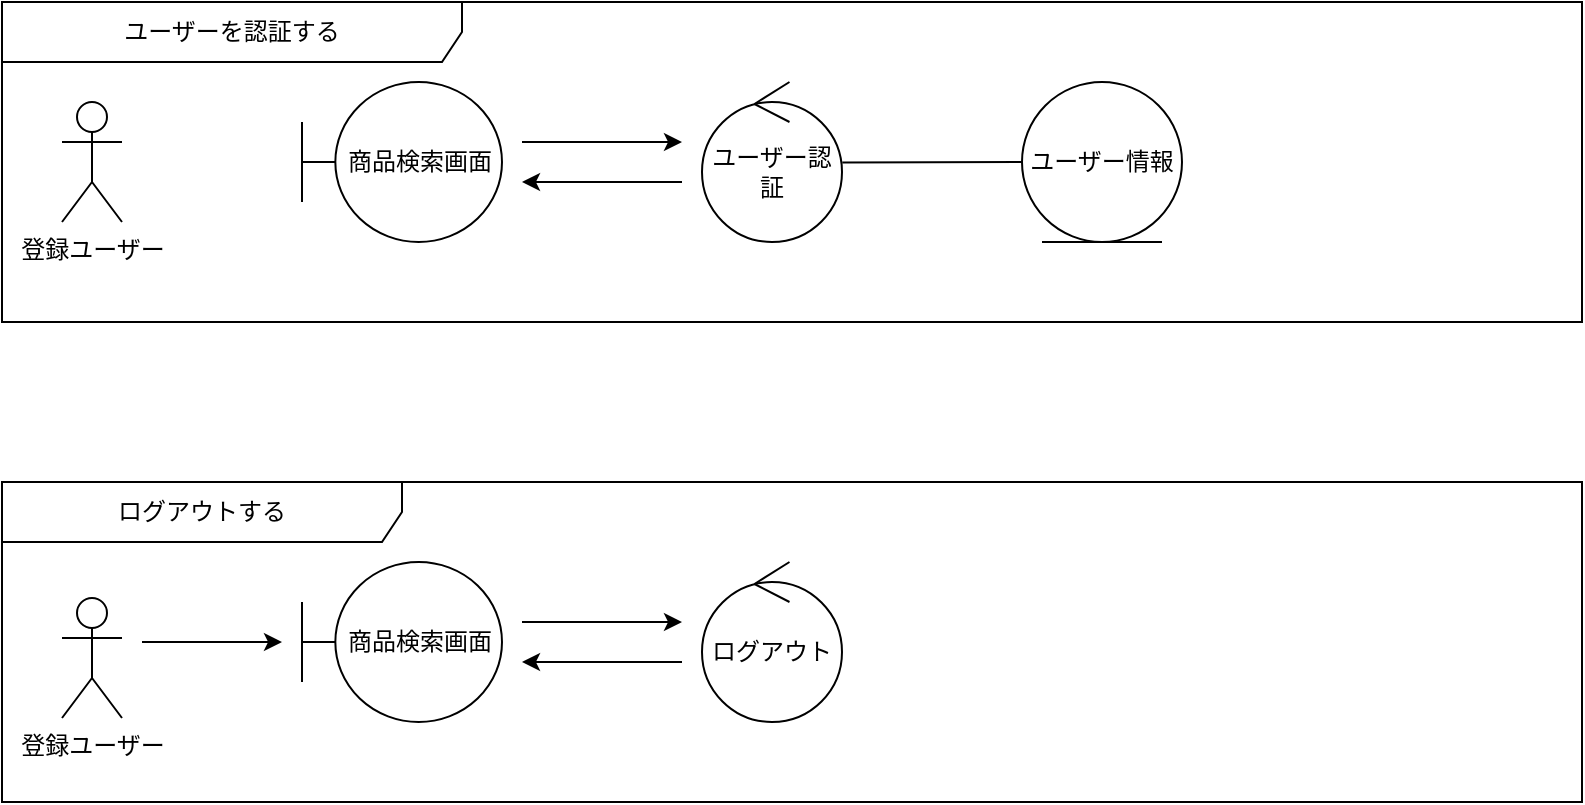 <mxfile>
    <diagram id="TMqp7s9hQfbqQRYgxw0T" name="ページ1">
        <mxGraphModel dx="895" dy="678" grid="1" gridSize="10" guides="1" tooltips="1" connect="1" arrows="1" fold="1" page="1" pageScale="1" pageWidth="827" pageHeight="1169" math="0" shadow="0">
            <root>
                <mxCell id="0"/>
                <mxCell id="1" parent="0"/>
                <mxCell id="2" value="登録ユーザー" style="shape=umlActor;verticalLabelPosition=bottom;verticalAlign=top;html=1;" parent="1" vertex="1">
                    <mxGeometry x="40" y="90" width="30" height="60" as="geometry"/>
                </mxCell>
                <mxCell id="4" value="商品検索画面" style="shape=umlBoundary;whiteSpace=wrap;html=1;" parent="1" vertex="1">
                    <mxGeometry x="160" y="80" width="100" height="80" as="geometry"/>
                </mxCell>
                <mxCell id="5" value="ユーザー認証" style="ellipse;shape=umlControl;whiteSpace=wrap;html=1;" parent="1" vertex="1">
                    <mxGeometry x="360" y="80" width="70" height="80" as="geometry"/>
                </mxCell>
                <mxCell id="6" value="ユーザー情報" style="ellipse;shape=umlEntity;whiteSpace=wrap;html=1;" parent="1" vertex="1">
                    <mxGeometry x="520" y="80" width="80" height="80" as="geometry"/>
                </mxCell>
                <mxCell id="7" value="" style="endArrow=classic;html=1;" parent="1" edge="1">
                    <mxGeometry width="50" height="50" relative="1" as="geometry">
                        <mxPoint x="270" y="110" as="sourcePoint"/>
                        <mxPoint x="350" y="110" as="targetPoint"/>
                    </mxGeometry>
                </mxCell>
                <mxCell id="8" value="" style="endArrow=classic;html=1;" parent="1" edge="1">
                    <mxGeometry width="50" height="50" relative="1" as="geometry">
                        <mxPoint x="350" y="130" as="sourcePoint"/>
                        <mxPoint x="270" y="130" as="targetPoint"/>
                    </mxGeometry>
                </mxCell>
                <mxCell id="9" value="" style="endArrow=none;html=1;entryX=0;entryY=0.5;entryDx=0;entryDy=0;exitX=1.002;exitY=0.503;exitDx=0;exitDy=0;exitPerimeter=0;" parent="1" source="5" target="6" edge="1">
                    <mxGeometry width="50" height="50" relative="1" as="geometry">
                        <mxPoint x="350" y="330" as="sourcePoint"/>
                        <mxPoint x="400" y="280" as="targetPoint"/>
                    </mxGeometry>
                </mxCell>
                <mxCell id="29" value="登録ユーザー" style="shape=umlActor;verticalLabelPosition=bottom;verticalAlign=top;html=1;outlineConnect=0;" parent="1" vertex="1">
                    <mxGeometry x="40" y="338" width="30" height="60" as="geometry"/>
                </mxCell>
                <mxCell id="30" value="商品検索画面" style="shape=umlBoundary;whiteSpace=wrap;html=1;" parent="1" vertex="1">
                    <mxGeometry x="160" y="320" width="100" height="80" as="geometry"/>
                </mxCell>
                <mxCell id="32" value="ログアウト" style="ellipse;shape=umlControl;whiteSpace=wrap;html=1;" parent="1" vertex="1">
                    <mxGeometry x="360" y="320" width="70" height="80" as="geometry"/>
                </mxCell>
                <mxCell id="33" value="" style="endArrow=classic;html=1;" parent="1" edge="1">
                    <mxGeometry width="50" height="50" relative="1" as="geometry">
                        <mxPoint x="80" y="360" as="sourcePoint"/>
                        <mxPoint x="150" y="360" as="targetPoint"/>
                    </mxGeometry>
                </mxCell>
                <mxCell id="34" value="" style="endArrow=classic;html=1;" parent="1" edge="1">
                    <mxGeometry width="50" height="50" relative="1" as="geometry">
                        <mxPoint x="270" y="350" as="sourcePoint"/>
                        <mxPoint x="350" y="350" as="targetPoint"/>
                    </mxGeometry>
                </mxCell>
                <mxCell id="35" value="" style="endArrow=classic;html=1;" parent="1" edge="1">
                    <mxGeometry width="50" height="50" relative="1" as="geometry">
                        <mxPoint x="350" y="370" as="sourcePoint"/>
                        <mxPoint x="270" y="370" as="targetPoint"/>
                    </mxGeometry>
                </mxCell>
                <mxCell id="38" value="ユーザーを認証する" style="shape=umlFrame;whiteSpace=wrap;html=1;width=230;height=30;" parent="1" vertex="1">
                    <mxGeometry x="10" y="40" width="790" height="160" as="geometry"/>
                </mxCell>
                <mxCell id="36" value="ログアウトする" style="shape=umlFrame;whiteSpace=wrap;html=1;width=200;height=30;" parent="1" vertex="1">
                    <mxGeometry x="10" y="280" width="790" height="160" as="geometry"/>
                </mxCell>
            </root>
        </mxGraphModel>
    </diagram>
</mxfile>